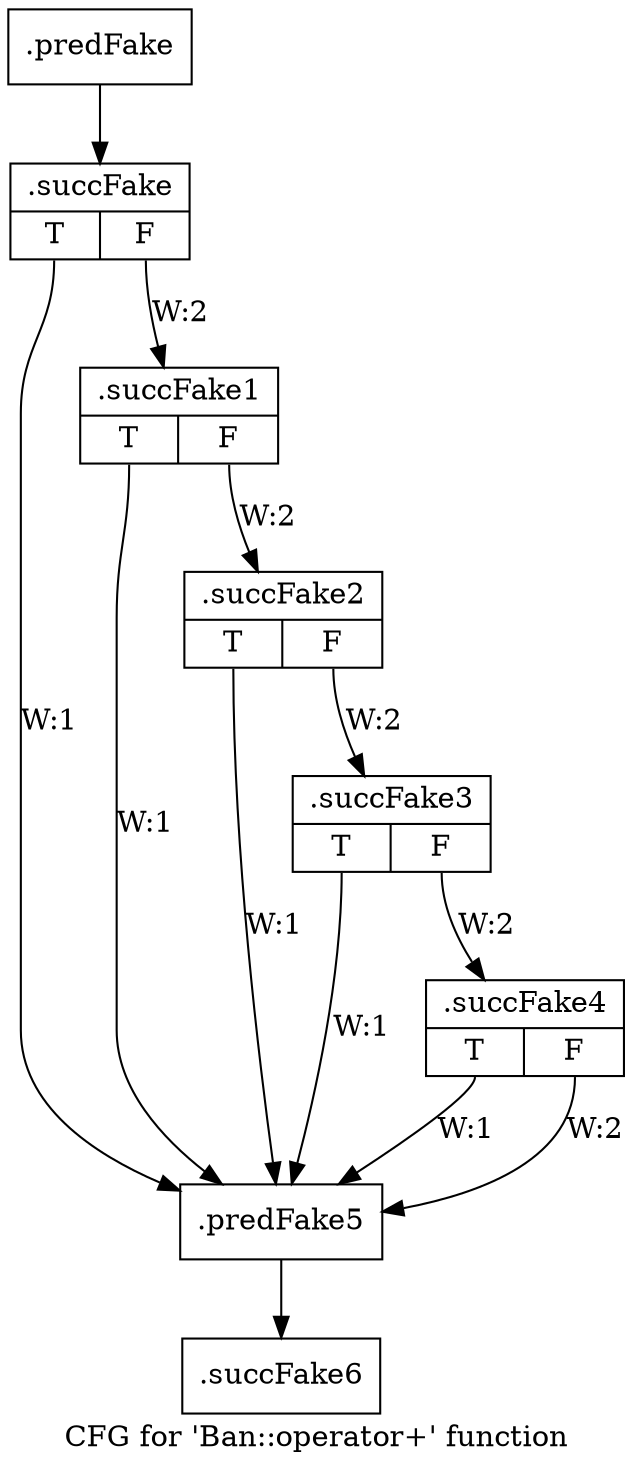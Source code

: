 digraph "CFG for 'Ban::operator+' function" {
	label="CFG for 'Ban::operator+' function";

	Node0x4e645f0 [shape=record,filename="",linenumber="",label="{.predFake}"];
	Node0x4e645f0 -> Node0x4e43910[ callList="3:82" memoryops="" filename="../../../../../src/ban_s3.cpp" execusionnum="1"];
	Node0x4e43910 [shape=record,filename="../../../../../src/ban_s3.cpp",linenumber="82",label="{.succFake|{<s0>T|<s1>F}}"];
	Node0x4e43910:s0 -> Node0x4e7c100[label="W:1" callList="" memoryops="" filename="../../../../../src/ban_s3.cpp" execusionnum="0"];
	Node0x4e43910:s1 -> Node0x4e014a0[label="W:2" callList="3:85" memoryops="" filename="../../../../../src/ban_s3.cpp" execusionnum="1"];
	Node0x4e014a0 [shape=record,filename="../../../../../src/ban_s3.cpp",linenumber="85",label="{.succFake1|{<s0>T|<s1>F}}"];
	Node0x4e014a0:s0 -> Node0x4e7c100[label="W:1" callList="" memoryops="" filename="../../../../../src/ban_s3.cpp" execusionnum="0"];
	Node0x4e014a0:s1 -> Node0x4e01560[label="W:2" callList="" memoryops="" filename="../../../../../src/ban_s3.cpp" execusionnum="1"];
	Node0x4e01560 [shape=record,filename="../../../../../src/ban_s3.cpp",linenumber="91",label="{.succFake2|{<s0>T|<s1>F}}"];
	Node0x4e01560:s0 -> Node0x4e7c100[label="W:1" callList="" memoryops="" filename="../../../../../src/ban_s3.cpp" execusionnum="0"];
	Node0x4e01560:s1 -> Node0x4e44b50[label="W:2" callList="" memoryops="" filename="../../../../../src/ban_s3.cpp" execusionnum="1"];
	Node0x4e44b50 [shape=record,filename="../../../../../src/ban_s3.cpp",linenumber="94",label="{.succFake3|{<s0>T|<s1>F}}"];
	Node0x4e44b50:s0 -> Node0x4e7c100[label="W:1" callList="" memoryops="" filename="../../../../../src/ban_s3.cpp" execusionnum="0"];
	Node0x4e44b50:s1 -> Node0x4e44c00[label="W:2" callList="" memoryops="" filename="../../../../../src/ban_s3.cpp" execusionnum="1"];
	Node0x4e44c00 [shape=record,filename="../../../../../src/ban_s3.cpp",linenumber="98",label="{.succFake4|{<s0>T|<s1>F}}"];
	Node0x4e44c00:s0 -> Node0x4e7c100[label="W:1" callList="4:99" memoryops="" filename="../../../../../src/ban_s3.cpp" execusionnum="0"];
	Node0x4e44c00:s1 -> Node0x4e7c100[label="W:2" callList="4:101" memoryops="" filename="../../../../../src/ban_s3.cpp" execusionnum="1"];
	Node0x4e7c100 [shape=record,filename="../../../../../src/ban_s3.cpp",linenumber="102",label="{.predFake5}"];
	Node0x4e7c100 -> Node0x4e44d90[ callList="" memoryops="" filename="../../../../../src/ban_s3.cpp" execusionnum="1"];
	Node0x4e44d90 [shape=record,filename="../../../../../src/ban_s3.cpp",linenumber="102",label="{.succFake6}"];
}
